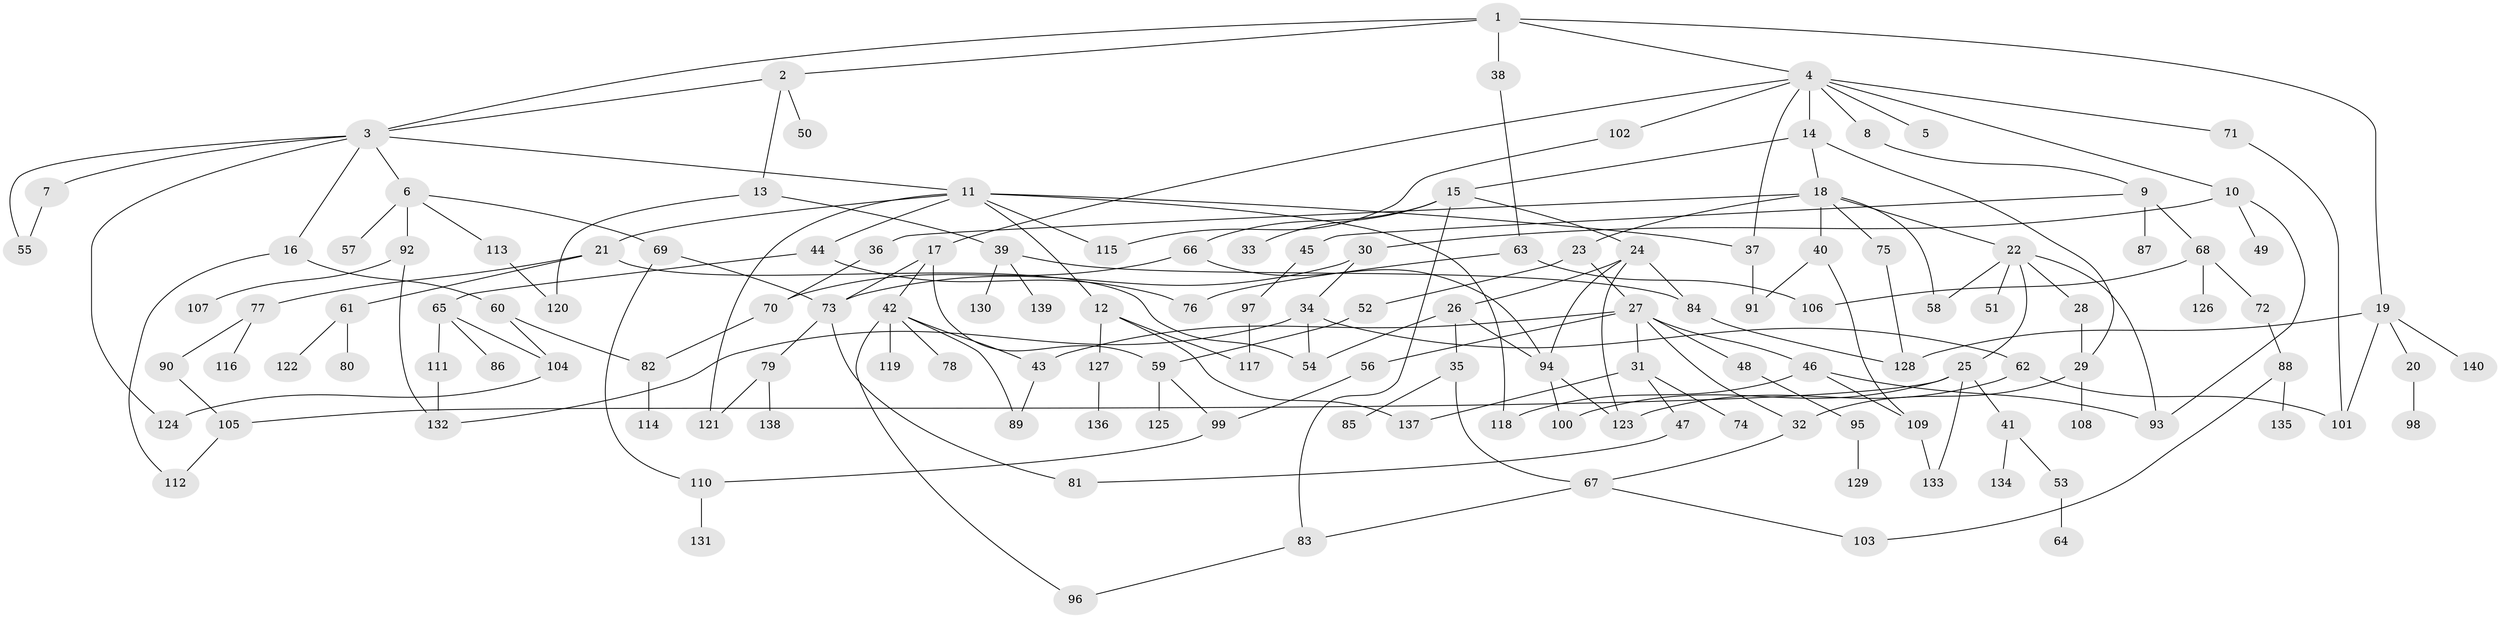 // coarse degree distribution, {6: 0.030612244897959183, 9: 0.02040816326530612, 8: 0.02040816326530612, 1: 0.25510204081632654, 2: 0.23469387755102042, 4: 0.12244897959183673, 5: 0.08163265306122448, 3: 0.21428571428571427, 7: 0.02040816326530612}
// Generated by graph-tools (version 1.1) at 2025/51/02/27/25 19:51:39]
// undirected, 140 vertices, 190 edges
graph export_dot {
graph [start="1"]
  node [color=gray90,style=filled];
  1;
  2;
  3;
  4;
  5;
  6;
  7;
  8;
  9;
  10;
  11;
  12;
  13;
  14;
  15;
  16;
  17;
  18;
  19;
  20;
  21;
  22;
  23;
  24;
  25;
  26;
  27;
  28;
  29;
  30;
  31;
  32;
  33;
  34;
  35;
  36;
  37;
  38;
  39;
  40;
  41;
  42;
  43;
  44;
  45;
  46;
  47;
  48;
  49;
  50;
  51;
  52;
  53;
  54;
  55;
  56;
  57;
  58;
  59;
  60;
  61;
  62;
  63;
  64;
  65;
  66;
  67;
  68;
  69;
  70;
  71;
  72;
  73;
  74;
  75;
  76;
  77;
  78;
  79;
  80;
  81;
  82;
  83;
  84;
  85;
  86;
  87;
  88;
  89;
  90;
  91;
  92;
  93;
  94;
  95;
  96;
  97;
  98;
  99;
  100;
  101;
  102;
  103;
  104;
  105;
  106;
  107;
  108;
  109;
  110;
  111;
  112;
  113;
  114;
  115;
  116;
  117;
  118;
  119;
  120;
  121;
  122;
  123;
  124;
  125;
  126;
  127;
  128;
  129;
  130;
  131;
  132;
  133;
  134;
  135;
  136;
  137;
  138;
  139;
  140;
  1 -- 2;
  1 -- 4;
  1 -- 19;
  1 -- 38;
  1 -- 3;
  2 -- 3;
  2 -- 13;
  2 -- 50;
  3 -- 6;
  3 -- 7;
  3 -- 11;
  3 -- 16;
  3 -- 55;
  3 -- 124;
  4 -- 5;
  4 -- 8;
  4 -- 10;
  4 -- 14;
  4 -- 17;
  4 -- 37;
  4 -- 71;
  4 -- 102;
  6 -- 57;
  6 -- 69;
  6 -- 92;
  6 -- 113;
  7 -- 55;
  8 -- 9;
  9 -- 45;
  9 -- 68;
  9 -- 87;
  10 -- 30;
  10 -- 49;
  10 -- 93;
  11 -- 12;
  11 -- 21;
  11 -- 44;
  11 -- 115;
  11 -- 121;
  11 -- 37;
  11 -- 118;
  12 -- 117;
  12 -- 127;
  12 -- 137;
  13 -- 39;
  13 -- 120;
  14 -- 15;
  14 -- 18;
  14 -- 29;
  15 -- 24;
  15 -- 33;
  15 -- 66;
  15 -- 83;
  16 -- 60;
  16 -- 112;
  17 -- 42;
  17 -- 73;
  17 -- 59;
  18 -- 22;
  18 -- 23;
  18 -- 36;
  18 -- 40;
  18 -- 58;
  18 -- 75;
  19 -- 20;
  19 -- 140;
  19 -- 128;
  19 -- 101;
  20 -- 98;
  21 -- 61;
  21 -- 77;
  21 -- 54;
  22 -- 25;
  22 -- 28;
  22 -- 51;
  22 -- 58;
  22 -- 93;
  23 -- 27;
  23 -- 52;
  24 -- 26;
  24 -- 84;
  24 -- 123;
  24 -- 94;
  25 -- 41;
  25 -- 133;
  25 -- 100;
  25 -- 105;
  26 -- 35;
  26 -- 94;
  26 -- 54;
  27 -- 31;
  27 -- 32;
  27 -- 46;
  27 -- 48;
  27 -- 56;
  27 -- 43;
  28 -- 29;
  29 -- 108;
  29 -- 32;
  30 -- 34;
  30 -- 73;
  31 -- 47;
  31 -- 74;
  31 -- 137;
  32 -- 67;
  34 -- 54;
  34 -- 62;
  34 -- 132;
  35 -- 67;
  35 -- 85;
  36 -- 70;
  37 -- 91;
  38 -- 63;
  39 -- 130;
  39 -- 139;
  39 -- 84;
  40 -- 91;
  40 -- 109;
  41 -- 53;
  41 -- 134;
  42 -- 43;
  42 -- 78;
  42 -- 119;
  42 -- 96;
  42 -- 89;
  43 -- 89;
  44 -- 65;
  44 -- 76;
  45 -- 97;
  46 -- 109;
  46 -- 118;
  46 -- 93;
  47 -- 81;
  48 -- 95;
  52 -- 59;
  53 -- 64;
  56 -- 99;
  59 -- 125;
  59 -- 99;
  60 -- 82;
  60 -- 104;
  61 -- 80;
  61 -- 122;
  62 -- 123;
  62 -- 101;
  63 -- 106;
  63 -- 76;
  65 -- 86;
  65 -- 104;
  65 -- 111;
  66 -- 94;
  66 -- 70;
  67 -- 83;
  67 -- 103;
  68 -- 72;
  68 -- 126;
  68 -- 106;
  69 -- 110;
  69 -- 73;
  70 -- 82;
  71 -- 101;
  72 -- 88;
  73 -- 79;
  73 -- 81;
  75 -- 128;
  77 -- 90;
  77 -- 116;
  79 -- 138;
  79 -- 121;
  82 -- 114;
  83 -- 96;
  84 -- 128;
  88 -- 103;
  88 -- 135;
  90 -- 105;
  92 -- 107;
  92 -- 132;
  94 -- 100;
  94 -- 123;
  95 -- 129;
  97 -- 117;
  99 -- 110;
  102 -- 115;
  104 -- 124;
  105 -- 112;
  109 -- 133;
  110 -- 131;
  111 -- 132;
  113 -- 120;
  127 -- 136;
}

